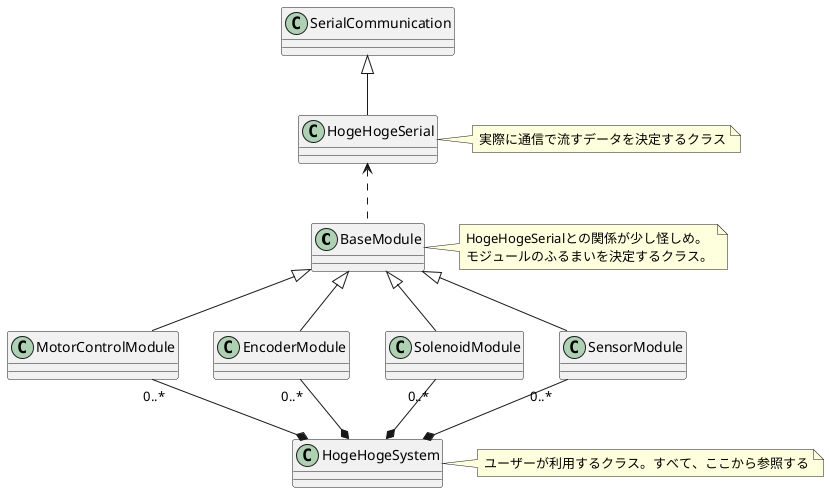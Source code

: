 @startuml クラス図

class BaseModule {

}
note right: HogeHogeSerialとの関係が少し怪しめ。\nモジュールのふるまいを決定するクラス。


class SerialCommunication {

}

class HogeHogeSerial {
    
}
note right: 実際に通信で流すデータを決定するクラス

class MotorControlModule {

}

class EncoderModule {

}

class SolenoidModule {

}

class SensorModule {

}

class HogeHogeSystem {

}
note right: ユーザーが利用するクラス。すべて、ここから参照する

SerialCommunication <|-- HogeHogeSerial
HogeHogeSerial <.. BaseModule
BaseModule <|-- MotorControlModule
BaseModule <|-- EncoderModule
BaseModule <|-- SolenoidModule
BaseModule <|-- SensorModule
MotorControlModule "0..*" --* HogeHogeSystem
EncoderModule "0..*" --* HogeHogeSystem
SolenoidModule "0..*" --* HogeHogeSystem
SensorModule "0..*" --* HogeHogeSystem
@enduml